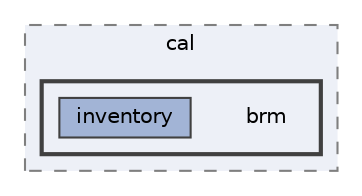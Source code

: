 digraph "repository/brm-inventory/src/test/java/com/sterlite/cal/brm"
{
 // LATEX_PDF_SIZE
  bgcolor="transparent";
  edge [fontname=Helvetica,fontsize=10,labelfontname=Helvetica,labelfontsize=10];
  node [fontname=Helvetica,fontsize=10,shape=box,height=0.2,width=0.4];
  compound=true
  subgraph clusterdir_fdf3f26d630f7af5c641bd7dc8dac515 {
    graph [ bgcolor="#edf0f7", pencolor="grey50", label="cal", fontname=Helvetica,fontsize=10 style="filled,dashed", URL="dir_fdf3f26d630f7af5c641bd7dc8dac515.html",tooltip=""]
  subgraph clusterdir_22f6b577720f34cc751ea5f44d728c89 {
    graph [ bgcolor="#edf0f7", pencolor="grey25", label="", fontname=Helvetica,fontsize=10 style="filled,bold", URL="dir_22f6b577720f34cc751ea5f44d728c89.html",tooltip=""]
    dir_22f6b577720f34cc751ea5f44d728c89 [shape=plaintext, label="brm"];
  dir_9ebbfdcb6812f59b6b0227b0ce755065 [label="inventory", fillcolor="#a2b4d6", color="grey25", style="filled", URL="dir_9ebbfdcb6812f59b6b0227b0ce755065.html",tooltip=""];
  }
  }
}

